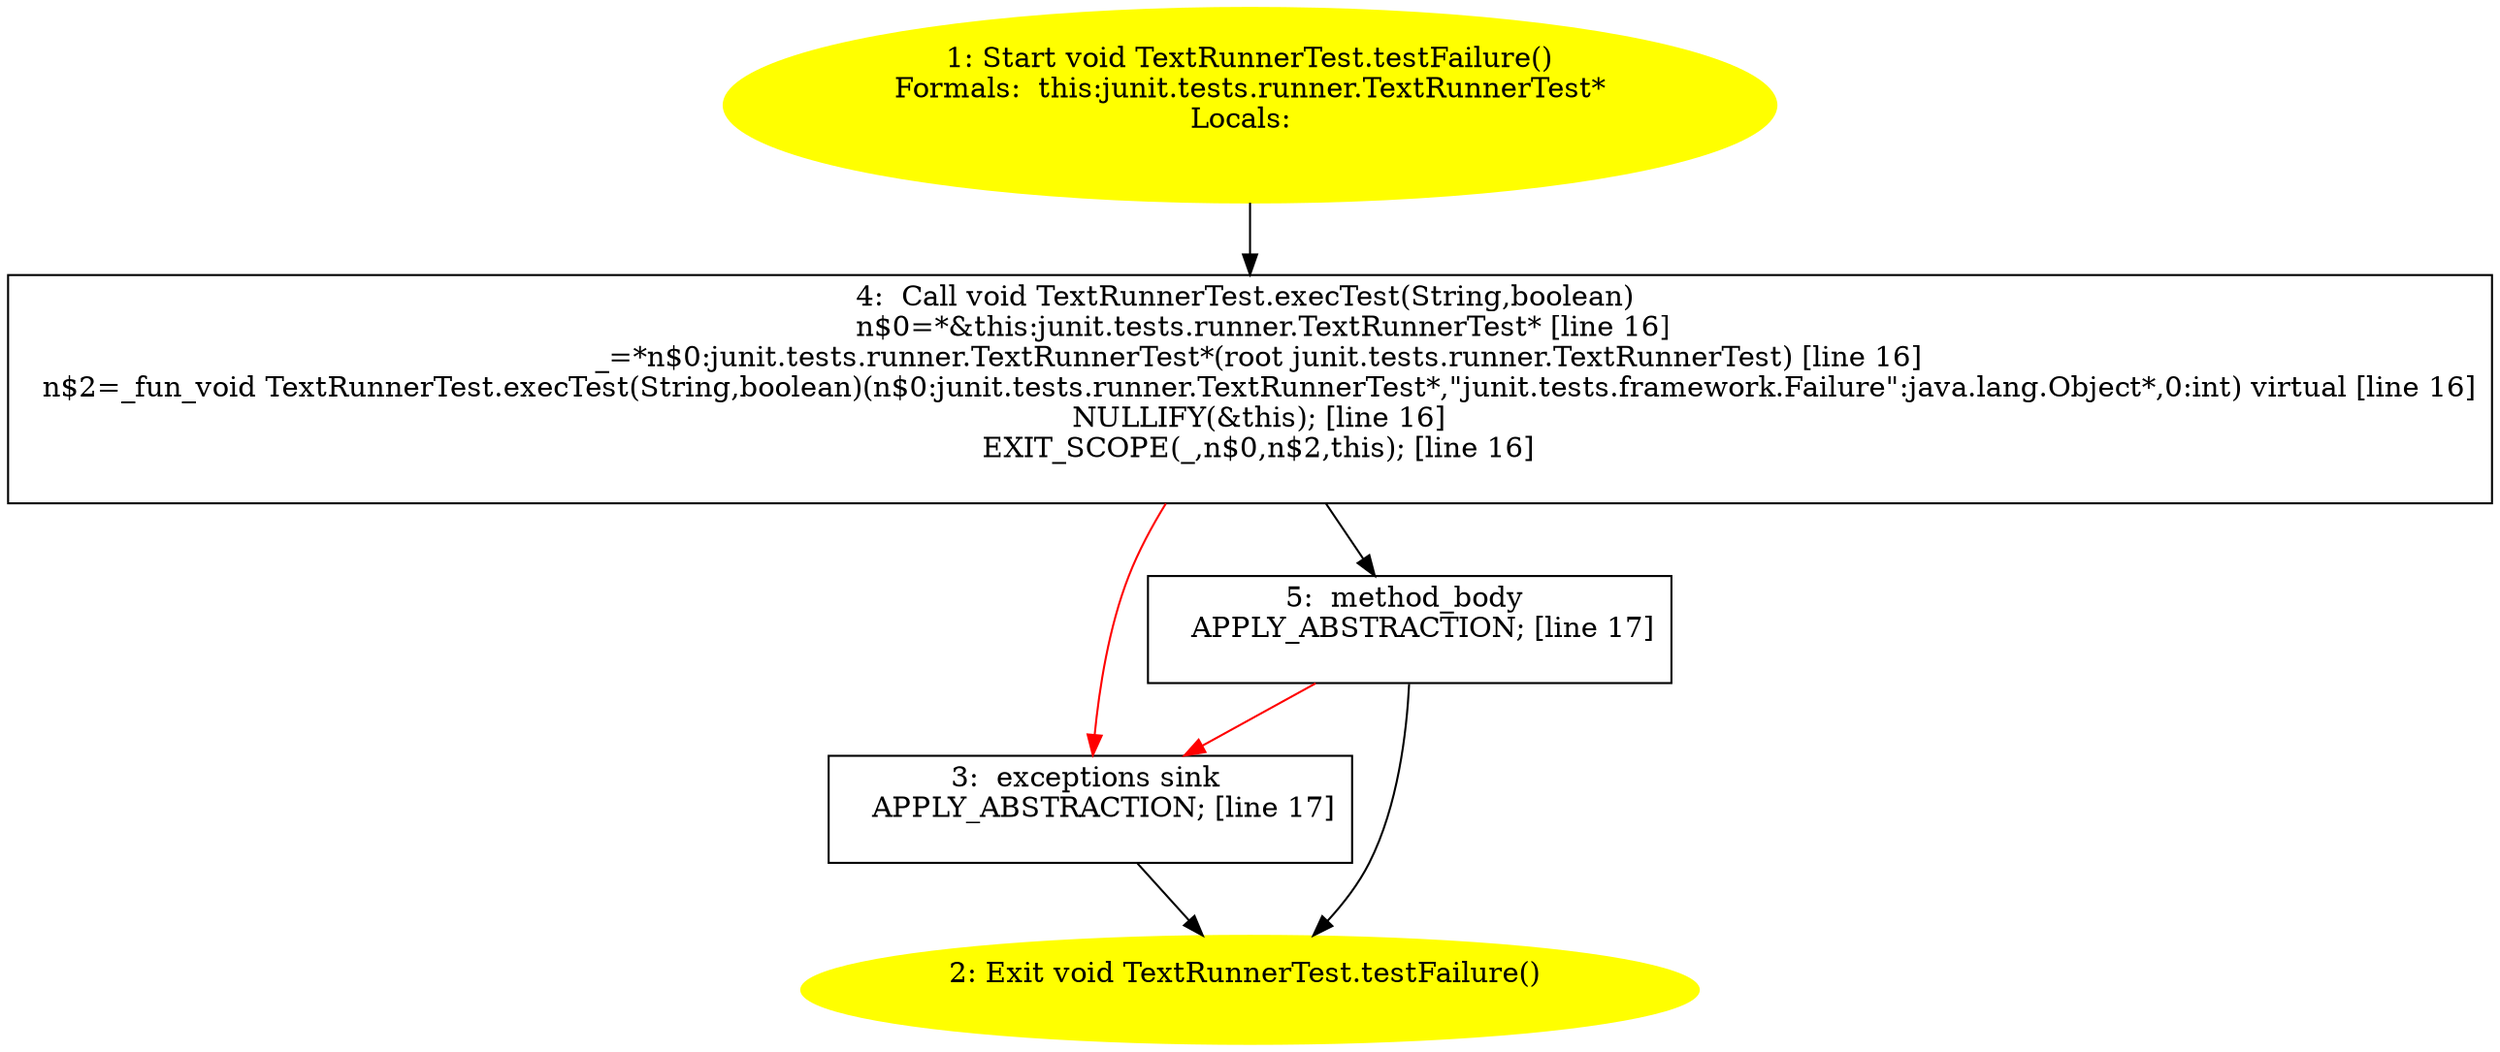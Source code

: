 /* @generated */
digraph cfg {
"junit.tests.runner.TextRunnerTest.testFailure():void.5362153a4f1ce1dddd65ada69db3dc0a_1" [label="1: Start void TextRunnerTest.testFailure()\nFormals:  this:junit.tests.runner.TextRunnerTest*\nLocals:  \n  " color=yellow style=filled]
	

	 "junit.tests.runner.TextRunnerTest.testFailure():void.5362153a4f1ce1dddd65ada69db3dc0a_1" -> "junit.tests.runner.TextRunnerTest.testFailure():void.5362153a4f1ce1dddd65ada69db3dc0a_4" ;
"junit.tests.runner.TextRunnerTest.testFailure():void.5362153a4f1ce1dddd65ada69db3dc0a_2" [label="2: Exit void TextRunnerTest.testFailure() \n  " color=yellow style=filled]
	

"junit.tests.runner.TextRunnerTest.testFailure():void.5362153a4f1ce1dddd65ada69db3dc0a_3" [label="3:  exceptions sink \n   APPLY_ABSTRACTION; [line 17]\n " shape="box"]
	

	 "junit.tests.runner.TextRunnerTest.testFailure():void.5362153a4f1ce1dddd65ada69db3dc0a_3" -> "junit.tests.runner.TextRunnerTest.testFailure():void.5362153a4f1ce1dddd65ada69db3dc0a_2" ;
"junit.tests.runner.TextRunnerTest.testFailure():void.5362153a4f1ce1dddd65ada69db3dc0a_4" [label="4:  Call void TextRunnerTest.execTest(String,boolean) \n   n$0=*&this:junit.tests.runner.TextRunnerTest* [line 16]\n  _=*n$0:junit.tests.runner.TextRunnerTest*(root junit.tests.runner.TextRunnerTest) [line 16]\n  n$2=_fun_void TextRunnerTest.execTest(String,boolean)(n$0:junit.tests.runner.TextRunnerTest*,\"junit.tests.framework.Failure\":java.lang.Object*,0:int) virtual [line 16]\n  NULLIFY(&this); [line 16]\n  EXIT_SCOPE(_,n$0,n$2,this); [line 16]\n " shape="box"]
	

	 "junit.tests.runner.TextRunnerTest.testFailure():void.5362153a4f1ce1dddd65ada69db3dc0a_4" -> "junit.tests.runner.TextRunnerTest.testFailure():void.5362153a4f1ce1dddd65ada69db3dc0a_5" ;
	 "junit.tests.runner.TextRunnerTest.testFailure():void.5362153a4f1ce1dddd65ada69db3dc0a_4" -> "junit.tests.runner.TextRunnerTest.testFailure():void.5362153a4f1ce1dddd65ada69db3dc0a_3" [color="red" ];
"junit.tests.runner.TextRunnerTest.testFailure():void.5362153a4f1ce1dddd65ada69db3dc0a_5" [label="5:  method_body \n   APPLY_ABSTRACTION; [line 17]\n " shape="box"]
	

	 "junit.tests.runner.TextRunnerTest.testFailure():void.5362153a4f1ce1dddd65ada69db3dc0a_5" -> "junit.tests.runner.TextRunnerTest.testFailure():void.5362153a4f1ce1dddd65ada69db3dc0a_2" ;
	 "junit.tests.runner.TextRunnerTest.testFailure():void.5362153a4f1ce1dddd65ada69db3dc0a_5" -> "junit.tests.runner.TextRunnerTest.testFailure():void.5362153a4f1ce1dddd65ada69db3dc0a_3" [color="red" ];
}
